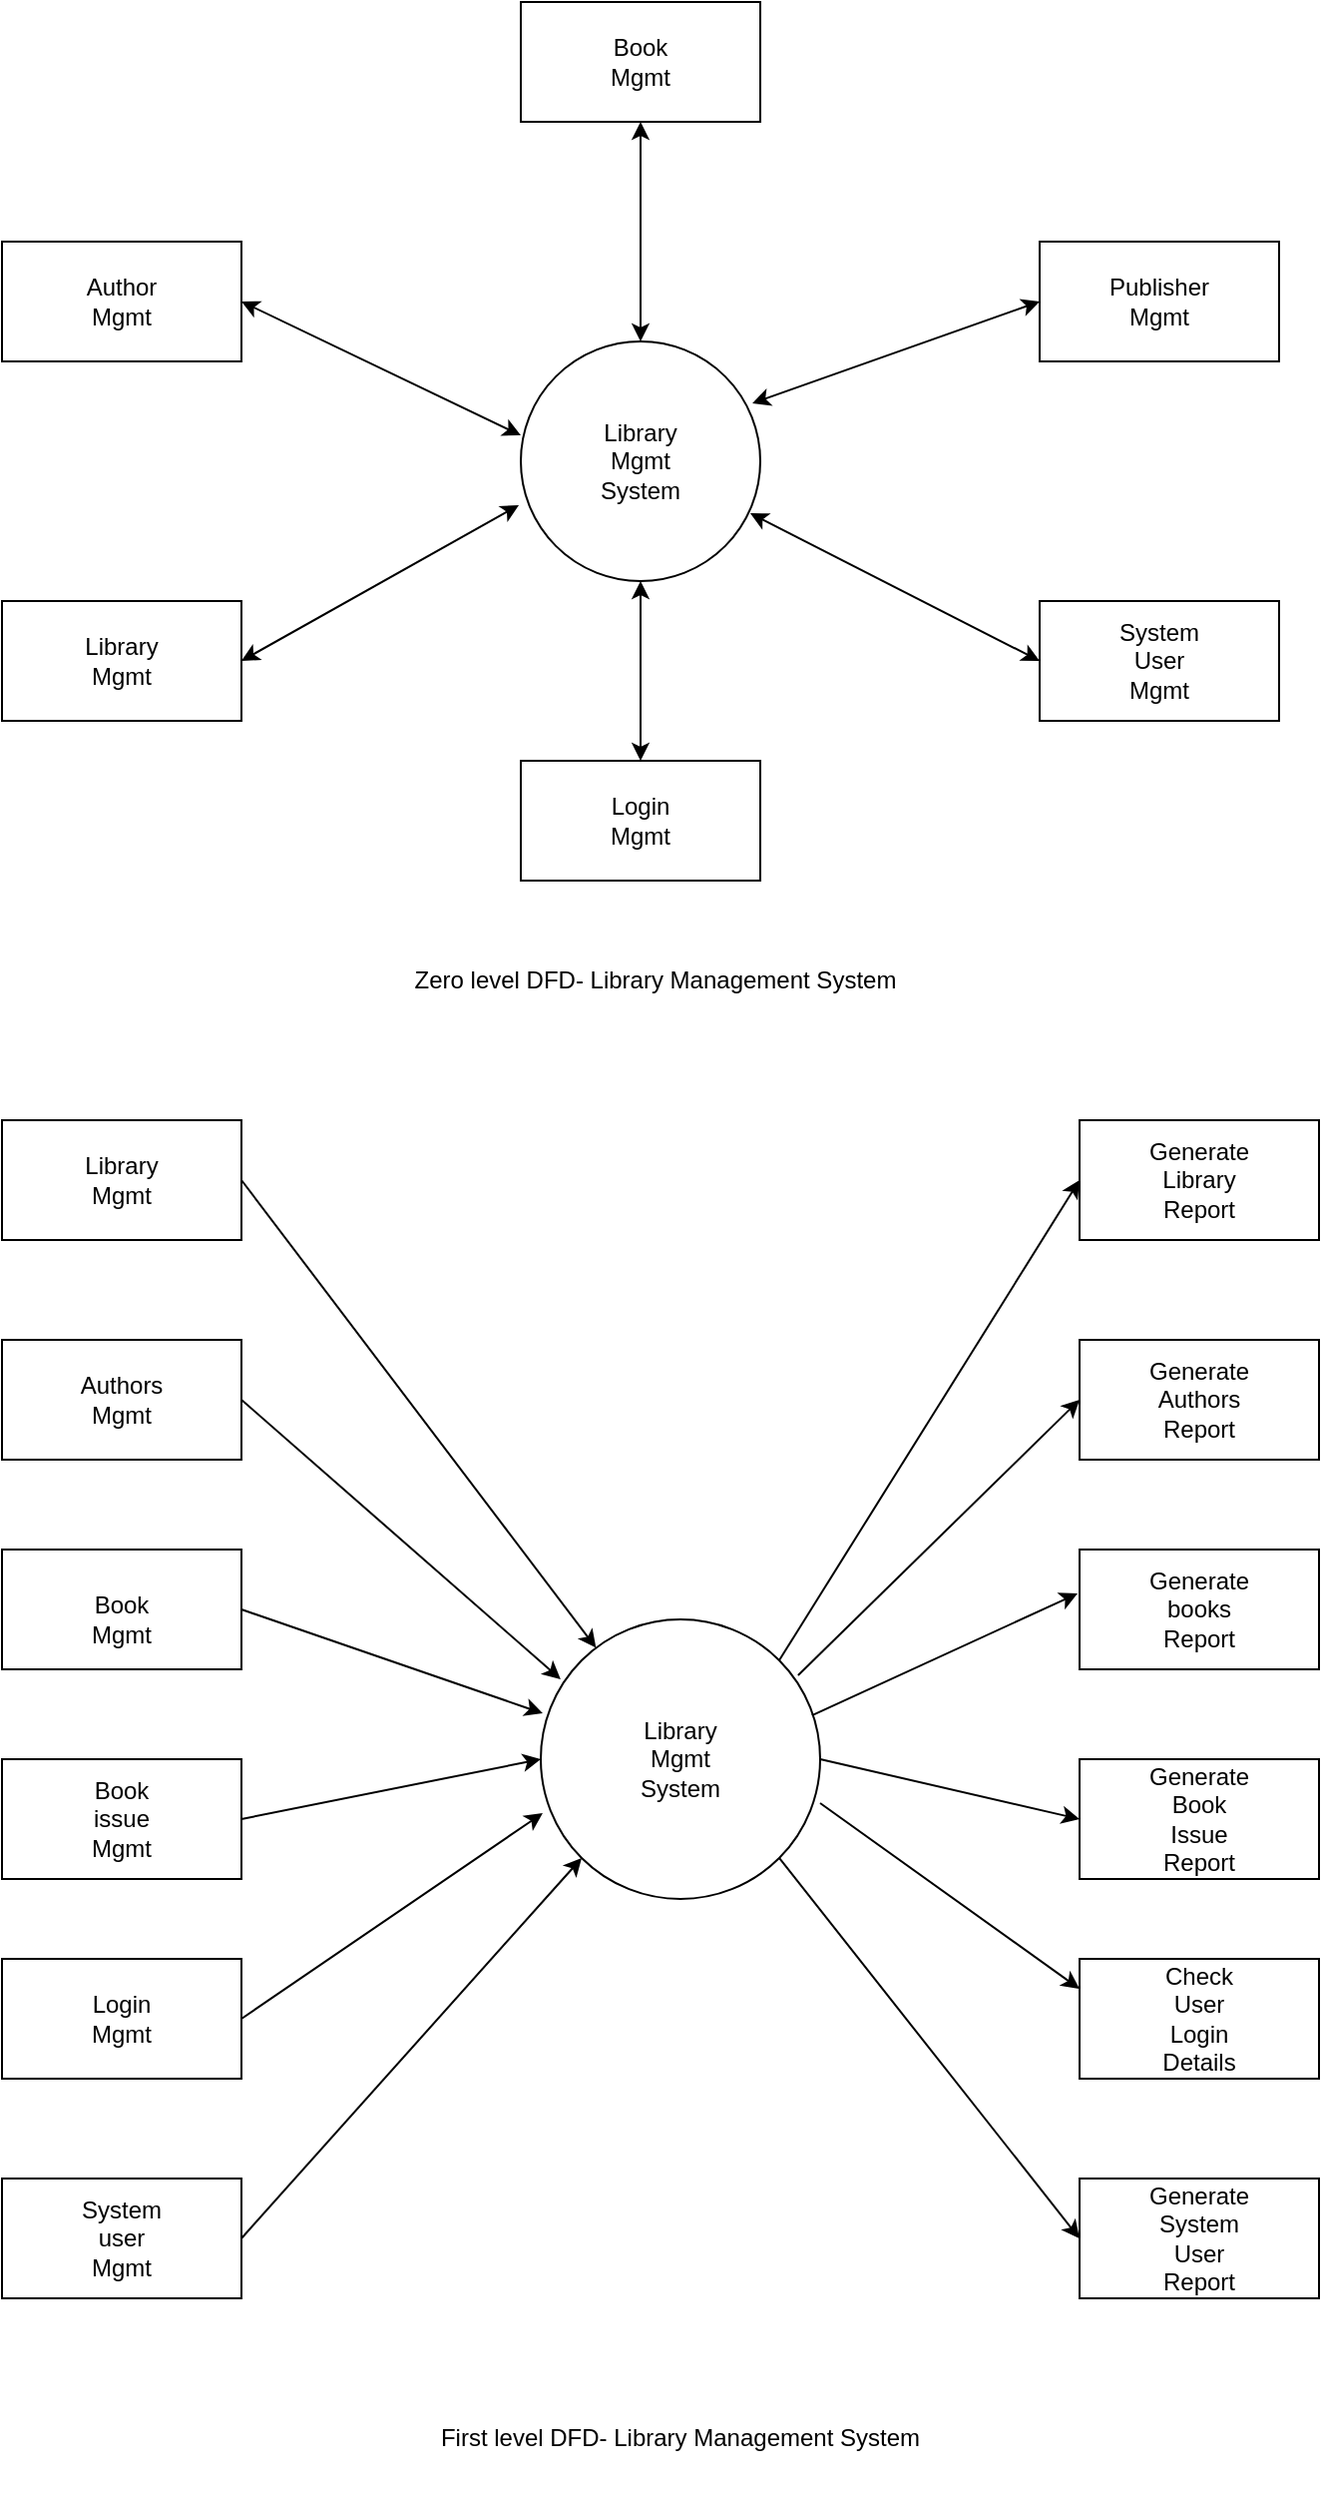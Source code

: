 <mxfile version="10.6.0" type="github"><diagram id="Baq9skD4yhEol38ALKln" name="Page-1"><mxGraphModel dx="840" dy="484" grid="1" gridSize="10" guides="1" tooltips="1" connect="1" arrows="1" fold="1" page="1" pageScale="1" pageWidth="850" pageHeight="1400" math="0" shadow="0"><root><mxCell id="0"/><mxCell id="1" parent="0"/><mxCell id="msrGdBYPJqKmE4GNYIgK-1" value="" style="ellipse;whiteSpace=wrap;html=1;aspect=fixed;" parent="1" vertex="1"><mxGeometry x="360" y="210" width="120" height="120" as="geometry"/></mxCell><mxCell id="msrGdBYPJqKmE4GNYIgK-2" value="" style="rounded=0;whiteSpace=wrap;html=1;" parent="1" vertex="1"><mxGeometry x="100" y="160" width="120" height="60" as="geometry"/></mxCell><mxCell id="msrGdBYPJqKmE4GNYIgK-3" value="" style="rounded=0;whiteSpace=wrap;html=1;" parent="1" vertex="1"><mxGeometry x="100" y="340" width="120" height="60" as="geometry"/></mxCell><mxCell id="msrGdBYPJqKmE4GNYIgK-4" value="" style="rounded=0;whiteSpace=wrap;html=1;" parent="1" vertex="1"><mxGeometry x="620" y="160" width="120" height="60" as="geometry"/></mxCell><mxCell id="msrGdBYPJqKmE4GNYIgK-5" value="" style="rounded=0;whiteSpace=wrap;html=1;" parent="1" vertex="1"><mxGeometry x="620" y="340" width="120" height="60" as="geometry"/></mxCell><mxCell id="msrGdBYPJqKmE4GNYIgK-6" value="" style="rounded=0;whiteSpace=wrap;html=1;" parent="1" vertex="1"><mxGeometry x="360" y="40" width="120" height="60" as="geometry"/></mxCell><mxCell id="msrGdBYPJqKmE4GNYIgK-7" value="" style="rounded=0;whiteSpace=wrap;html=1;" parent="1" vertex="1"><mxGeometry x="360" y="420" width="120" height="60" as="geometry"/></mxCell><mxCell id="msrGdBYPJqKmE4GNYIgK-8" value="" style="endArrow=classic;startArrow=classic;html=1;exitX=1;exitY=0.5;exitDx=0;exitDy=0;entryX=0;entryY=0.392;entryDx=0;entryDy=0;entryPerimeter=0;" parent="1" source="msrGdBYPJqKmE4GNYIgK-2" target="msrGdBYPJqKmE4GNYIgK-1" edge="1"><mxGeometry width="50" height="50" relative="1" as="geometry"><mxPoint x="270" y="250" as="sourcePoint"/><mxPoint x="320" y="200" as="targetPoint"/></mxGeometry></mxCell><mxCell id="msrGdBYPJqKmE4GNYIgK-9" value="" style="endArrow=classic;startArrow=classic;html=1;exitX=1;exitY=0.5;exitDx=0;exitDy=0;entryX=-0.008;entryY=0.683;entryDx=0;entryDy=0;entryPerimeter=0;" parent="1" source="msrGdBYPJqKmE4GNYIgK-3" target="msrGdBYPJqKmE4GNYIgK-1" edge="1"><mxGeometry width="50" height="50" relative="1" as="geometry"><mxPoint x="270" y="370" as="sourcePoint"/><mxPoint x="320" y="320" as="targetPoint"/></mxGeometry></mxCell><mxCell id="msrGdBYPJqKmE4GNYIgK-10" value="" style="endArrow=classic;startArrow=classic;html=1;exitX=0.967;exitY=0.258;exitDx=0;exitDy=0;exitPerimeter=0;entryX=0;entryY=0.5;entryDx=0;entryDy=0;" parent="1" source="msrGdBYPJqKmE4GNYIgK-1" target="msrGdBYPJqKmE4GNYIgK-4" edge="1"><mxGeometry width="50" height="50" relative="1" as="geometry"><mxPoint x="520" y="240" as="sourcePoint"/><mxPoint x="570" y="190" as="targetPoint"/></mxGeometry></mxCell><mxCell id="msrGdBYPJqKmE4GNYIgK-11" value="" style="endArrow=classic;startArrow=classic;html=1;exitX=0.958;exitY=0.717;exitDx=0;exitDy=0;exitPerimeter=0;entryX=0;entryY=0.5;entryDx=0;entryDy=0;" parent="1" source="msrGdBYPJqKmE4GNYIgK-1" target="msrGdBYPJqKmE4GNYIgK-5" edge="1"><mxGeometry width="50" height="50" relative="1" as="geometry"><mxPoint x="510" y="380" as="sourcePoint"/><mxPoint x="560" y="330" as="targetPoint"/></mxGeometry></mxCell><mxCell id="msrGdBYPJqKmE4GNYIgK-12" value="" style="endArrow=classic;startArrow=classic;html=1;exitX=0.5;exitY=0;exitDx=0;exitDy=0;entryX=0.5;entryY=1;entryDx=0;entryDy=0;" parent="1" source="msrGdBYPJqKmE4GNYIgK-1" target="msrGdBYPJqKmE4GNYIgK-6" edge="1"><mxGeometry width="50" height="50" relative="1" as="geometry"><mxPoint x="400" y="180" as="sourcePoint"/><mxPoint x="450" y="130" as="targetPoint"/></mxGeometry></mxCell><mxCell id="msrGdBYPJqKmE4GNYIgK-13" value="" style="endArrow=classic;startArrow=classic;html=1;exitX=0.5;exitY=0;exitDx=0;exitDy=0;entryX=0.5;entryY=1;entryDx=0;entryDy=0;" parent="1" source="msrGdBYPJqKmE4GNYIgK-7" target="msrGdBYPJqKmE4GNYIgK-1" edge="1"><mxGeometry width="50" height="50" relative="1" as="geometry"><mxPoint x="410" y="400" as="sourcePoint"/><mxPoint x="460" y="350" as="targetPoint"/></mxGeometry></mxCell><mxCell id="msrGdBYPJqKmE4GNYIgK-15" value="" style="rounded=0;whiteSpace=wrap;html=1;" parent="1" vertex="1"><mxGeometry x="100" y="600" width="120" height="60" as="geometry"/></mxCell><mxCell id="msrGdBYPJqKmE4GNYIgK-16" value="" style="rounded=0;whiteSpace=wrap;html=1;" parent="1" vertex="1"><mxGeometry x="100" y="710" width="120" height="60" as="geometry"/></mxCell><mxCell id="msrGdBYPJqKmE4GNYIgK-17" value="" style="rounded=0;whiteSpace=wrap;html=1;" parent="1" vertex="1"><mxGeometry x="100" y="815" width="120" height="60" as="geometry"/></mxCell><mxCell id="msrGdBYPJqKmE4GNYIgK-18" value="" style="rounded=0;whiteSpace=wrap;html=1;" parent="1" vertex="1"><mxGeometry x="100" y="920" width="120" height="60" as="geometry"/></mxCell><mxCell id="msrGdBYPJqKmE4GNYIgK-19" value="" style="rounded=0;whiteSpace=wrap;html=1;" parent="1" vertex="1"><mxGeometry x="100" y="1020" width="120" height="60" as="geometry"/></mxCell><mxCell id="msrGdBYPJqKmE4GNYIgK-20" value="" style="rounded=0;whiteSpace=wrap;html=1;" parent="1" vertex="1"><mxGeometry x="100" y="1130" width="120" height="60" as="geometry"/></mxCell><mxCell id="msrGdBYPJqKmE4GNYIgK-21" value="" style="ellipse;whiteSpace=wrap;html=1;aspect=fixed;" parent="1" vertex="1"><mxGeometry x="370" y="850" width="140" height="140" as="geometry"/></mxCell><mxCell id="msrGdBYPJqKmE4GNYIgK-22" value="" style="rounded=0;whiteSpace=wrap;html=1;" parent="1" vertex="1"><mxGeometry x="640" y="600" width="120" height="60" as="geometry"/></mxCell><mxCell id="msrGdBYPJqKmE4GNYIgK-23" value="" style="rounded=0;whiteSpace=wrap;html=1;" parent="1" vertex="1"><mxGeometry x="640" y="710" width="120" height="60" as="geometry"/></mxCell><mxCell id="msrGdBYPJqKmE4GNYIgK-24" value="" style="rounded=0;whiteSpace=wrap;html=1;" parent="1" vertex="1"><mxGeometry x="640" y="815" width="120" height="60" as="geometry"/></mxCell><mxCell id="msrGdBYPJqKmE4GNYIgK-25" value="" style="rounded=0;whiteSpace=wrap;html=1;" parent="1" vertex="1"><mxGeometry x="640" y="920" width="120" height="60" as="geometry"/></mxCell><mxCell id="msrGdBYPJqKmE4GNYIgK-26" value="" style="rounded=0;whiteSpace=wrap;html=1;" parent="1" vertex="1"><mxGeometry x="640" y="1020" width="120" height="60" as="geometry"/></mxCell><mxCell id="msrGdBYPJqKmE4GNYIgK-27" value="" style="rounded=0;whiteSpace=wrap;html=1;" parent="1" vertex="1"><mxGeometry x="640" y="1130" width="120" height="60" as="geometry"/></mxCell><mxCell id="msrGdBYPJqKmE4GNYIgK-28" value="Author Mgmt" style="text;html=1;strokeColor=none;fillColor=none;align=center;verticalAlign=middle;whiteSpace=wrap;rounded=0;" parent="1" vertex="1"><mxGeometry x="140" y="180" width="40" height="20" as="geometry"/></mxCell><mxCell id="msrGdBYPJqKmE4GNYIgK-29" value="Book Mgmt" style="text;html=1;strokeColor=none;fillColor=none;align=center;verticalAlign=middle;whiteSpace=wrap;rounded=0;" parent="1" vertex="1"><mxGeometry x="400" y="60" width="40" height="20" as="geometry"/></mxCell><mxCell id="msrGdBYPJqKmE4GNYIgK-30" value="Library Mgmt" style="text;html=1;strokeColor=none;fillColor=none;align=center;verticalAlign=middle;whiteSpace=wrap;rounded=0;" parent="1" vertex="1"><mxGeometry x="140" y="360" width="40" height="20" as="geometry"/></mxCell><mxCell id="msrGdBYPJqKmE4GNYIgK-31" value="Publisher Mgmt" style="text;html=1;strokeColor=none;fillColor=none;align=center;verticalAlign=middle;whiteSpace=wrap;rounded=0;" parent="1" vertex="1"><mxGeometry x="660" y="180" width="40" height="20" as="geometry"/></mxCell><mxCell id="msrGdBYPJqKmE4GNYIgK-32" value="Login Mgmt" style="text;html=1;strokeColor=none;fillColor=none;align=center;verticalAlign=middle;whiteSpace=wrap;rounded=0;" parent="1" vertex="1"><mxGeometry x="400" y="440" width="40" height="20" as="geometry"/></mxCell><mxCell id="msrGdBYPJqKmE4GNYIgK-33" value="System User Mgmt" style="text;html=1;strokeColor=none;fillColor=none;align=center;verticalAlign=middle;whiteSpace=wrap;rounded=0;" parent="1" vertex="1"><mxGeometry x="660" y="360" width="40" height="20" as="geometry"/></mxCell><mxCell id="msrGdBYPJqKmE4GNYIgK-34" value="Library Mgmt System" style="text;html=1;strokeColor=none;fillColor=none;align=center;verticalAlign=middle;whiteSpace=wrap;rounded=0;" parent="1" vertex="1"><mxGeometry x="400" y="260" width="40" height="20" as="geometry"/></mxCell><mxCell id="msrGdBYPJqKmE4GNYIgK-35" value="Library Mgmt" style="text;html=1;strokeColor=none;fillColor=none;align=center;verticalAlign=middle;whiteSpace=wrap;rounded=0;" parent="1" vertex="1"><mxGeometry x="140" y="620" width="40" height="20" as="geometry"/></mxCell><mxCell id="msrGdBYPJqKmE4GNYIgK-36" value="Authors Mgmt" style="text;html=1;strokeColor=none;fillColor=none;align=center;verticalAlign=middle;whiteSpace=wrap;rounded=0;" parent="1" vertex="1"><mxGeometry x="140" y="730" width="40" height="20" as="geometry"/></mxCell><mxCell id="msrGdBYPJqKmE4GNYIgK-37" value="Book Mgmt" style="text;html=1;strokeColor=none;fillColor=none;align=center;verticalAlign=middle;whiteSpace=wrap;rounded=0;" parent="1" vertex="1"><mxGeometry x="140" y="840" width="40" height="20" as="geometry"/></mxCell><mxCell id="msrGdBYPJqKmE4GNYIgK-38" value="Generate Library Report" style="text;html=1;strokeColor=none;fillColor=none;align=center;verticalAlign=middle;whiteSpace=wrap;rounded=0;" parent="1" vertex="1"><mxGeometry x="680" y="620" width="40" height="20" as="geometry"/></mxCell><mxCell id="msrGdBYPJqKmE4GNYIgK-39" value="Generate Authors Report" style="text;html=1;strokeColor=none;fillColor=none;align=center;verticalAlign=middle;whiteSpace=wrap;rounded=0;" parent="1" vertex="1"><mxGeometry x="680" y="730" width="40" height="20" as="geometry"/></mxCell><mxCell id="msrGdBYPJqKmE4GNYIgK-40" value="Generate books Report" style="text;html=1;strokeColor=none;fillColor=none;align=center;verticalAlign=middle;whiteSpace=wrap;rounded=0;" parent="1" vertex="1"><mxGeometry x="680" y="835" width="40" height="20" as="geometry"/></mxCell><mxCell id="msrGdBYPJqKmE4GNYIgK-41" value="Generate Book Issue Report" style="text;html=1;strokeColor=none;fillColor=none;align=center;verticalAlign=middle;whiteSpace=wrap;rounded=0;" parent="1" vertex="1"><mxGeometry x="680" y="940" width="40" height="20" as="geometry"/></mxCell><mxCell id="msrGdBYPJqKmE4GNYIgK-42" value="Book issue Mgmt" style="text;html=1;strokeColor=none;fillColor=none;align=center;verticalAlign=middle;whiteSpace=wrap;rounded=0;" parent="1" vertex="1"><mxGeometry x="140" y="940" width="40" height="20" as="geometry"/></mxCell><mxCell id="msrGdBYPJqKmE4GNYIgK-43" value="Login Mgmt" style="text;html=1;strokeColor=none;fillColor=none;align=center;verticalAlign=middle;whiteSpace=wrap;rounded=0;" parent="1" vertex="1"><mxGeometry x="140" y="1040" width="40" height="20" as="geometry"/></mxCell><mxCell id="msrGdBYPJqKmE4GNYIgK-44" value="System user Mgmt" style="text;html=1;strokeColor=none;fillColor=none;align=center;verticalAlign=middle;whiteSpace=wrap;rounded=0;" parent="1" vertex="1"><mxGeometry x="140" y="1150" width="40" height="20" as="geometry"/></mxCell><mxCell id="msrGdBYPJqKmE4GNYIgK-45" value="Generate System User Report" style="text;html=1;strokeColor=none;fillColor=none;align=center;verticalAlign=middle;whiteSpace=wrap;rounded=0;" parent="1" vertex="1"><mxGeometry x="680" y="1150" width="40" height="20" as="geometry"/></mxCell><mxCell id="msrGdBYPJqKmE4GNYIgK-46" value="Check User Login Details" style="text;html=1;strokeColor=none;fillColor=none;align=center;verticalAlign=middle;whiteSpace=wrap;rounded=0;" parent="1" vertex="1"><mxGeometry x="680" y="1040" width="40" height="20" as="geometry"/></mxCell><mxCell id="msrGdBYPJqKmE4GNYIgK-47" value="Library Mgmt System" style="text;html=1;strokeColor=none;fillColor=none;align=center;verticalAlign=middle;whiteSpace=wrap;rounded=0;" parent="1" vertex="1"><mxGeometry x="420" y="910" width="40" height="20" as="geometry"/></mxCell><mxCell id="msrGdBYPJqKmE4GNYIgK-48" value="" style="endArrow=classic;html=1;exitX=1;exitY=0.5;exitDx=0;exitDy=0;" parent="1" source="msrGdBYPJqKmE4GNYIgK-15" target="msrGdBYPJqKmE4GNYIgK-21" edge="1"><mxGeometry width="50" height="50" relative="1" as="geometry"><mxPoint x="270" y="750" as="sourcePoint"/><mxPoint x="320" y="700" as="targetPoint"/></mxGeometry></mxCell><mxCell id="msrGdBYPJqKmE4GNYIgK-49" value="" style="endArrow=classic;html=1;exitX=1;exitY=0.5;exitDx=0;exitDy=0;entryX=0.071;entryY=0.214;entryDx=0;entryDy=0;entryPerimeter=0;" parent="1" source="msrGdBYPJqKmE4GNYIgK-16" target="msrGdBYPJqKmE4GNYIgK-21" edge="1"><mxGeometry width="50" height="50" relative="1" as="geometry"><mxPoint x="250" y="840" as="sourcePoint"/><mxPoint x="300" y="790" as="targetPoint"/></mxGeometry></mxCell><mxCell id="msrGdBYPJqKmE4GNYIgK-50" value="" style="endArrow=classic;html=1;exitX=1;exitY=0.5;exitDx=0;exitDy=0;entryX=0.007;entryY=0.336;entryDx=0;entryDy=0;entryPerimeter=0;" parent="1" source="msrGdBYPJqKmE4GNYIgK-17" target="msrGdBYPJqKmE4GNYIgK-21" edge="1"><mxGeometry width="50" height="50" relative="1" as="geometry"><mxPoint x="270" y="920" as="sourcePoint"/><mxPoint x="320" y="870" as="targetPoint"/></mxGeometry></mxCell><mxCell id="msrGdBYPJqKmE4GNYIgK-51" value="" style="endArrow=classic;html=1;exitX=1;exitY=0.5;exitDx=0;exitDy=0;entryX=0;entryY=0.5;entryDx=0;entryDy=0;" parent="1" source="msrGdBYPJqKmE4GNYIgK-18" target="msrGdBYPJqKmE4GNYIgK-21" edge="1"><mxGeometry width="50" height="50" relative="1" as="geometry"><mxPoint x="260" y="980" as="sourcePoint"/><mxPoint x="310" y="930" as="targetPoint"/></mxGeometry></mxCell><mxCell id="msrGdBYPJqKmE4GNYIgK-52" value="" style="endArrow=classic;html=1;exitX=1;exitY=0.5;exitDx=0;exitDy=0;entryX=0.007;entryY=0.693;entryDx=0;entryDy=0;entryPerimeter=0;" parent="1" source="msrGdBYPJqKmE4GNYIgK-19" target="msrGdBYPJqKmE4GNYIgK-21" edge="1"><mxGeometry width="50" height="50" relative="1" as="geometry"><mxPoint x="280" y="1060" as="sourcePoint"/><mxPoint x="330" y="1010" as="targetPoint"/></mxGeometry></mxCell><mxCell id="msrGdBYPJqKmE4GNYIgK-53" value="" style="endArrow=classic;html=1;exitX=1;exitY=0.5;exitDx=0;exitDy=0;entryX=0;entryY=1;entryDx=0;entryDy=0;" parent="1" source="msrGdBYPJqKmE4GNYIgK-20" target="msrGdBYPJqKmE4GNYIgK-21" edge="1"><mxGeometry width="50" height="50" relative="1" as="geometry"><mxPoint x="290" y="1180" as="sourcePoint"/><mxPoint x="340" y="1130" as="targetPoint"/></mxGeometry></mxCell><mxCell id="msrGdBYPJqKmE4GNYIgK-54" value="" style="endArrow=classic;html=1;entryX=0;entryY=0.5;entryDx=0;entryDy=0;exitX=1;exitY=1;exitDx=0;exitDy=0;" parent="1" source="msrGdBYPJqKmE4GNYIgK-21" target="msrGdBYPJqKmE4GNYIgK-27" edge="1"><mxGeometry width="50" height="50" relative="1" as="geometry"><mxPoint x="530" y="1020" as="sourcePoint"/><mxPoint x="580" y="970" as="targetPoint"/></mxGeometry></mxCell><mxCell id="msrGdBYPJqKmE4GNYIgK-55" value="" style="endArrow=classic;html=1;exitX=1;exitY=0.657;exitDx=0;exitDy=0;exitPerimeter=0;entryX=0;entryY=0.25;entryDx=0;entryDy=0;" parent="1" source="msrGdBYPJqKmE4GNYIgK-21" target="msrGdBYPJqKmE4GNYIgK-26" edge="1"><mxGeometry width="50" height="50" relative="1" as="geometry"><mxPoint x="560" y="1020" as="sourcePoint"/><mxPoint x="610" y="970" as="targetPoint"/></mxGeometry></mxCell><mxCell id="msrGdBYPJqKmE4GNYIgK-56" value="" style="endArrow=classic;html=1;exitX=1;exitY=0.5;exitDx=0;exitDy=0;entryX=0;entryY=0.5;entryDx=0;entryDy=0;" parent="1" source="msrGdBYPJqKmE4GNYIgK-21" target="msrGdBYPJqKmE4GNYIgK-25" edge="1"><mxGeometry width="50" height="50" relative="1" as="geometry"><mxPoint x="520" y="890" as="sourcePoint"/><mxPoint x="570" y="840" as="targetPoint"/></mxGeometry></mxCell><mxCell id="msrGdBYPJqKmE4GNYIgK-57" value="" style="endArrow=classic;html=1;exitX=0.971;exitY=0.343;exitDx=0;exitDy=0;exitPerimeter=0;entryX=-0.008;entryY=0.367;entryDx=0;entryDy=0;entryPerimeter=0;" parent="1" source="msrGdBYPJqKmE4GNYIgK-21" target="msrGdBYPJqKmE4GNYIgK-24" edge="1"><mxGeometry width="50" height="50" relative="1" as="geometry"><mxPoint x="540" y="900" as="sourcePoint"/><mxPoint x="590" y="850" as="targetPoint"/></mxGeometry></mxCell><mxCell id="msrGdBYPJqKmE4GNYIgK-58" value="" style="endArrow=classic;html=1;entryX=0;entryY=0.5;entryDx=0;entryDy=0;exitX=0.921;exitY=0.2;exitDx=0;exitDy=0;exitPerimeter=0;" parent="1" source="msrGdBYPJqKmE4GNYIgK-21" target="msrGdBYPJqKmE4GNYIgK-23" edge="1"><mxGeometry width="50" height="50" relative="1" as="geometry"><mxPoint x="510" y="820" as="sourcePoint"/><mxPoint x="560" y="770" as="targetPoint"/></mxGeometry></mxCell><mxCell id="msrGdBYPJqKmE4GNYIgK-59" value="" style="endArrow=classic;html=1;entryX=0;entryY=0.5;entryDx=0;entryDy=0;exitX=1;exitY=0;exitDx=0;exitDy=0;" parent="1" source="msrGdBYPJqKmE4GNYIgK-21" target="msrGdBYPJqKmE4GNYIgK-22" edge="1"><mxGeometry width="50" height="50" relative="1" as="geometry"><mxPoint x="490" y="860" as="sourcePoint"/><mxPoint x="630" y="690" as="targetPoint"/></mxGeometry></mxCell><mxCell id="msrGdBYPJqKmE4GNYIgK-61" value="Zero level DFD- Library Management System" style="text;html=1;strokeColor=none;fillColor=none;align=center;verticalAlign=middle;whiteSpace=wrap;rounded=0;" parent="1" vertex="1"><mxGeometry x="300" y="510" width="255" height="40" as="geometry"/></mxCell><mxCell id="msrGdBYPJqKmE4GNYIgK-62" value="First level DFD- Library Management System" style="text;html=1;strokeColor=none;fillColor=none;align=center;verticalAlign=middle;whiteSpace=wrap;rounded=0;" parent="1" vertex="1"><mxGeometry x="295" y="1230" width="290" height="60" as="geometry"/></mxCell></root></mxGraphModel></diagram><diagram id="yIv11Bp1CFcFdvKzmU-p" name="Page-2"><mxGraphModel dx="840" dy="484" grid="1" gridSize="10" guides="1" tooltips="1" connect="1" arrows="1" fold="1" page="1" pageScale="1" pageWidth="850" pageHeight="1400" math="0" shadow="0"><root><mxCell id="owsSqut5SGrOcLFlPZyo-0"/><mxCell id="owsSqut5SGrOcLFlPZyo-1" parent="owsSqut5SGrOcLFlPZyo-0"/><mxCell id="owsSqut5SGrOcLFlPZyo-2" value="USER" style="shape=umlActor;verticalLabelPosition=bottom;labelBackgroundColor=#ffffff;verticalAlign=top;html=1;outlineConnect=0;" vertex="1" parent="owsSqut5SGrOcLFlPZyo-1"><mxGeometry x="130" y="660" width="30" height="60" as="geometry"/></mxCell><mxCell id="owsSqut5SGrOcLFlPZyo-3" value="LIBRARIAN" style="shape=umlActor;verticalLabelPosition=bottom;labelBackgroundColor=#ffffff;verticalAlign=top;html=1;outlineConnect=0;" vertex="1" parent="owsSqut5SGrOcLFlPZyo-1"><mxGeometry x="690" y="770" width="30" height="60" as="geometry"/></mxCell><mxCell id="owsSqut5SGrOcLFlPZyo-5" value="VENDOR" style="shape=umlActor;verticalLabelPosition=bottom;labelBackgroundColor=#ffffff;verticalAlign=top;html=1;outlineConnect=0;" vertex="1" parent="owsSqut5SGrOcLFlPZyo-1"><mxGeometry x="130" y="850" width="30" height="60" as="geometry"/></mxCell><mxCell id="owsSqut5SGrOcLFlPZyo-6" value="" style="ellipse;whiteSpace=wrap;html=1;" vertex="1" parent="owsSqut5SGrOcLFlPZyo-1"><mxGeometry x="360" y="510" width="120" height="80" as="geometry"/></mxCell><mxCell id="owsSqut5SGrOcLFlPZyo-7" value="" style="ellipse;whiteSpace=wrap;html=1;" vertex="1" parent="owsSqut5SGrOcLFlPZyo-1"><mxGeometry x="360" y="620" width="120" height="80" as="geometry"/></mxCell><mxCell id="owsSqut5SGrOcLFlPZyo-8" value="" style="ellipse;whiteSpace=wrap;html=1;" vertex="1" parent="owsSqut5SGrOcLFlPZyo-1"><mxGeometry x="360" y="720" width="120" height="80" as="geometry"/></mxCell><mxCell id="owsSqut5SGrOcLFlPZyo-9" value="" style="ellipse;whiteSpace=wrap;html=1;" vertex="1" parent="owsSqut5SGrOcLFlPZyo-1"><mxGeometry x="360" y="820" width="120" height="80" as="geometry"/></mxCell><mxCell id="owsSqut5SGrOcLFlPZyo-10" value="" style="ellipse;whiteSpace=wrap;html=1;" vertex="1" parent="owsSqut5SGrOcLFlPZyo-1"><mxGeometry x="360" y="930" width="120" height="80" as="geometry"/></mxCell><mxCell id="owsSqut5SGrOcLFlPZyo-11" value="" style="ellipse;whiteSpace=wrap;html=1;" vertex="1" parent="owsSqut5SGrOcLFlPZyo-1"><mxGeometry x="360" y="1040" width="120" height="80" as="geometry"/></mxCell><mxCell id="owsSqut5SGrOcLFlPZyo-14" value="" style="endArrow=none;html=1;exitX=1;exitY=0.333;exitDx=0;exitDy=0;exitPerimeter=0;entryX=0;entryY=0.5;entryDx=0;entryDy=0;" edge="1" parent="owsSqut5SGrOcLFlPZyo-1" source="owsSqut5SGrOcLFlPZyo-2" target="owsSqut5SGrOcLFlPZyo-6"><mxGeometry width="50" height="50" relative="1" as="geometry"><mxPoint x="180" y="720" as="sourcePoint"/><mxPoint x="230" y="670" as="targetPoint"/></mxGeometry></mxCell><mxCell id="owsSqut5SGrOcLFlPZyo-15" value="" style="endArrow=none;html=1;entryX=0;entryY=0.5;entryDx=0;entryDy=0;" edge="1" parent="owsSqut5SGrOcLFlPZyo-1" target="owsSqut5SGrOcLFlPZyo-7"><mxGeometry width="50" height="50" relative="1" as="geometry"><mxPoint x="160" y="680" as="sourcePoint"/><mxPoint x="260" y="700" as="targetPoint"/></mxGeometry></mxCell><mxCell id="owsSqut5SGrOcLFlPZyo-16" value="" style="endArrow=none;html=1;entryX=0;entryY=0.5;entryDx=0;entryDy=0;" edge="1" parent="owsSqut5SGrOcLFlPZyo-1" target="owsSqut5SGrOcLFlPZyo-8"><mxGeometry width="50" height="50" relative="1" as="geometry"><mxPoint x="160" y="680" as="sourcePoint"/><mxPoint x="270" y="770" as="targetPoint"/></mxGeometry></mxCell><mxCell id="owsSqut5SGrOcLFlPZyo-17" value="" style="endArrow=none;html=1;entryX=0;entryY=0.5;entryDx=0;entryDy=0;" edge="1" parent="owsSqut5SGrOcLFlPZyo-1" target="owsSqut5SGrOcLFlPZyo-10"><mxGeometry width="50" height="50" relative="1" as="geometry"><mxPoint x="160" y="680" as="sourcePoint"/><mxPoint x="280" y="800" as="targetPoint"/></mxGeometry></mxCell><mxCell id="owsSqut5SGrOcLFlPZyo-18" value="" style="endArrow=none;html=1;exitX=1;exitY=0.333;exitDx=0;exitDy=0;exitPerimeter=0;entryX=0;entryY=0.5;entryDx=0;entryDy=0;" edge="1" parent="owsSqut5SGrOcLFlPZyo-1" source="owsSqut5SGrOcLFlPZyo-5" target="owsSqut5SGrOcLFlPZyo-9"><mxGeometry width="50" height="50" relative="1" as="geometry"><mxPoint x="220" y="920" as="sourcePoint"/><mxPoint x="270" y="870" as="targetPoint"/></mxGeometry></mxCell><mxCell id="owsSqut5SGrOcLFlPZyo-19" value="" style="endArrow=none;html=1;exitX=1;exitY=0.5;exitDx=0;exitDy=0;entryX=0;entryY=0.333;entryDx=0;entryDy=0;entryPerimeter=0;" edge="1" parent="owsSqut5SGrOcLFlPZyo-1" source="owsSqut5SGrOcLFlPZyo-6" target="owsSqut5SGrOcLFlPZyo-3"><mxGeometry width="50" height="50" relative="1" as="geometry"><mxPoint x="550" y="650" as="sourcePoint"/><mxPoint x="600" y="600" as="targetPoint"/></mxGeometry></mxCell><mxCell id="owsSqut5SGrOcLFlPZyo-20" value="" style="endArrow=none;html=1;exitX=1;exitY=0.5;exitDx=0;exitDy=0;" edge="1" parent="owsSqut5SGrOcLFlPZyo-1" source="owsSqut5SGrOcLFlPZyo-8"><mxGeometry width="50" height="50" relative="1" as="geometry"><mxPoint x="600" y="820" as="sourcePoint"/><mxPoint x="690" y="790" as="targetPoint"/></mxGeometry></mxCell><mxCell id="owsSqut5SGrOcLFlPZyo-21" value="" style="endArrow=none;html=1;exitX=1;exitY=0.5;exitDx=0;exitDy=0;" edge="1" parent="owsSqut5SGrOcLFlPZyo-1" source="owsSqut5SGrOcLFlPZyo-10"><mxGeometry width="50" height="50" relative="1" as="geometry"><mxPoint x="560" y="1000" as="sourcePoint"/><mxPoint x="690" y="790" as="targetPoint"/></mxGeometry></mxCell><mxCell id="owsSqut5SGrOcLFlPZyo-22" value="" style="endArrow=none;html=1;exitX=1;exitY=0.5;exitDx=0;exitDy=0;" edge="1" parent="owsSqut5SGrOcLFlPZyo-1" source="owsSqut5SGrOcLFlPZyo-7"><mxGeometry width="50" height="50" relative="1" as="geometry"><mxPoint x="580" y="750" as="sourcePoint"/><mxPoint x="690" y="790" as="targetPoint"/></mxGeometry></mxCell><mxCell id="owsSqut5SGrOcLFlPZyo-23" value="" style="endArrow=none;html=1;exitX=1;exitY=0.5;exitDx=0;exitDy=0;entryX=0;entryY=0.333;entryDx=0;entryDy=0;entryPerimeter=0;" edge="1" parent="owsSqut5SGrOcLFlPZyo-1" source="owsSqut5SGrOcLFlPZyo-11" target="owsSqut5SGrOcLFlPZyo-3"><mxGeometry width="50" height="50" relative="1" as="geometry"><mxPoint x="550" y="1030" as="sourcePoint"/><mxPoint x="600" y="980" as="targetPoint"/></mxGeometry></mxCell><mxCell id="owsSqut5SGrOcLFlPZyo-24" value="Search Book" style="text;html=1;strokeColor=none;fillColor=none;align=center;verticalAlign=middle;whiteSpace=wrap;rounded=0;" vertex="1" parent="owsSqut5SGrOcLFlPZyo-1"><mxGeometry x="400" y="540" width="40" height="20" as="geometry"/></mxCell><mxCell id="owsSqut5SGrOcLFlPZyo-25" value="Issue Book" style="text;html=1;strokeColor=none;fillColor=none;align=center;verticalAlign=middle;whiteSpace=wrap;rounded=0;" vertex="1" parent="owsSqut5SGrOcLFlPZyo-1"><mxGeometry x="400" y="650" width="40" height="20" as="geometry"/></mxCell><mxCell id="owsSqut5SGrOcLFlPZyo-26" value="Add Book Record" style="text;html=1;strokeColor=none;fillColor=none;align=center;verticalAlign=middle;whiteSpace=wrap;rounded=0;" vertex="1" parent="owsSqut5SGrOcLFlPZyo-1"><mxGeometry x="400" y="750" width="40" height="20" as="geometry"/></mxCell><mxCell id="owsSqut5SGrOcLFlPZyo-27" value="Provide Book" style="text;html=1;strokeColor=none;fillColor=none;align=center;verticalAlign=middle;whiteSpace=wrap;rounded=0;" vertex="1" parent="owsSqut5SGrOcLFlPZyo-1"><mxGeometry x="400" y="850" width="40" height="20" as="geometry"/></mxCell><mxCell id="owsSqut5SGrOcLFlPZyo-28" value="Return Book" style="text;html=1;strokeColor=none;fillColor=none;align=center;verticalAlign=middle;whiteSpace=wrap;rounded=0;" vertex="1" parent="owsSqut5SGrOcLFlPZyo-1"><mxGeometry x="400" y="960" width="40" height="20" as="geometry"/></mxCell><mxCell id="owsSqut5SGrOcLFlPZyo-29" value="Request Book" style="text;html=1;strokeColor=none;fillColor=none;align=center;verticalAlign=middle;whiteSpace=wrap;rounded=0;" vertex="1" parent="owsSqut5SGrOcLFlPZyo-1"><mxGeometry x="400" y="1070" width="40" height="20" as="geometry"/></mxCell></root></mxGraphModel></diagram></mxfile>